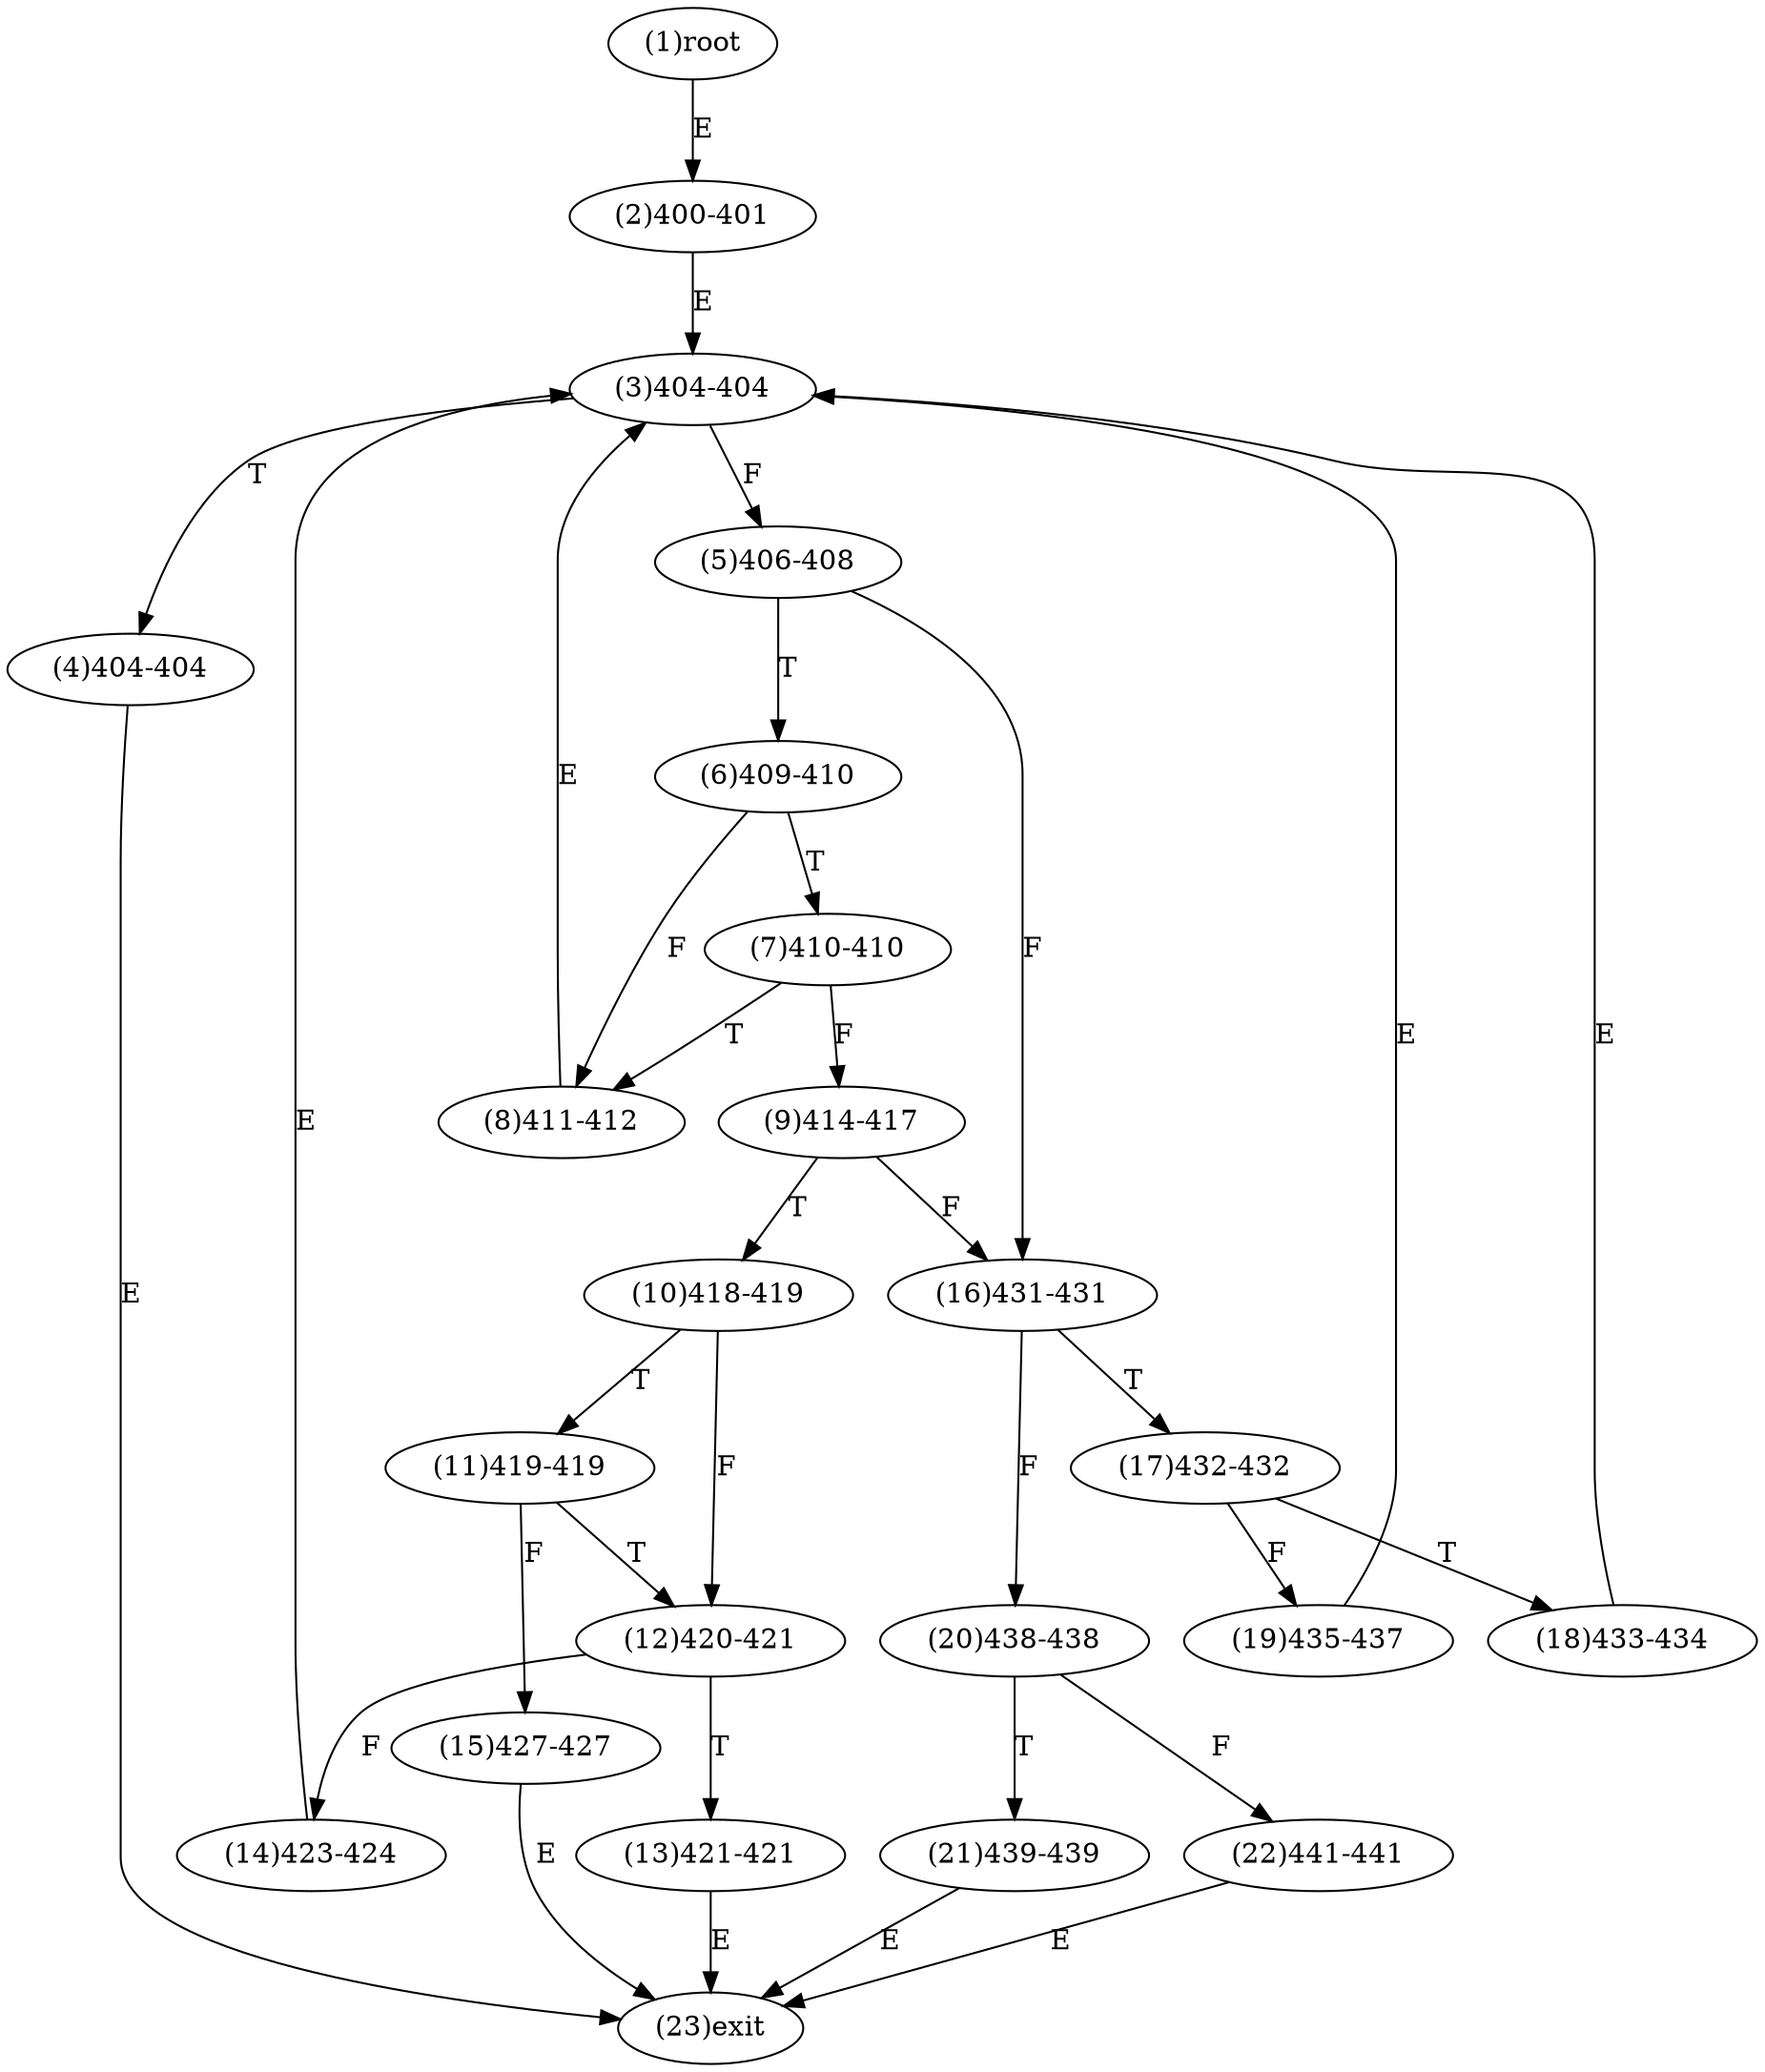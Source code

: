 digraph "" { 
1[ label="(1)root"];
2[ label="(2)400-401"];
3[ label="(3)404-404"];
4[ label="(4)404-404"];
5[ label="(5)406-408"];
6[ label="(6)409-410"];
7[ label="(7)410-410"];
8[ label="(8)411-412"];
9[ label="(9)414-417"];
10[ label="(10)418-419"];
11[ label="(11)419-419"];
12[ label="(12)420-421"];
13[ label="(13)421-421"];
14[ label="(14)423-424"];
15[ label="(15)427-427"];
17[ label="(17)432-432"];
16[ label="(16)431-431"];
19[ label="(19)435-437"];
18[ label="(18)433-434"];
21[ label="(21)439-439"];
20[ label="(20)438-438"];
23[ label="(23)exit"];
22[ label="(22)441-441"];
1->2[ label="E"];
2->3[ label="E"];
3->5[ label="F"];
3->4[ label="T"];
4->23[ label="E"];
5->16[ label="F"];
5->6[ label="T"];
6->8[ label="F"];
6->7[ label="T"];
7->9[ label="F"];
7->8[ label="T"];
8->3[ label="E"];
9->16[ label="F"];
9->10[ label="T"];
10->12[ label="F"];
10->11[ label="T"];
11->15[ label="F"];
11->12[ label="T"];
12->14[ label="F"];
12->13[ label="T"];
13->23[ label="E"];
14->3[ label="E"];
15->23[ label="E"];
16->20[ label="F"];
16->17[ label="T"];
17->19[ label="F"];
17->18[ label="T"];
18->3[ label="E"];
19->3[ label="E"];
20->22[ label="F"];
20->21[ label="T"];
21->23[ label="E"];
22->23[ label="E"];
}
